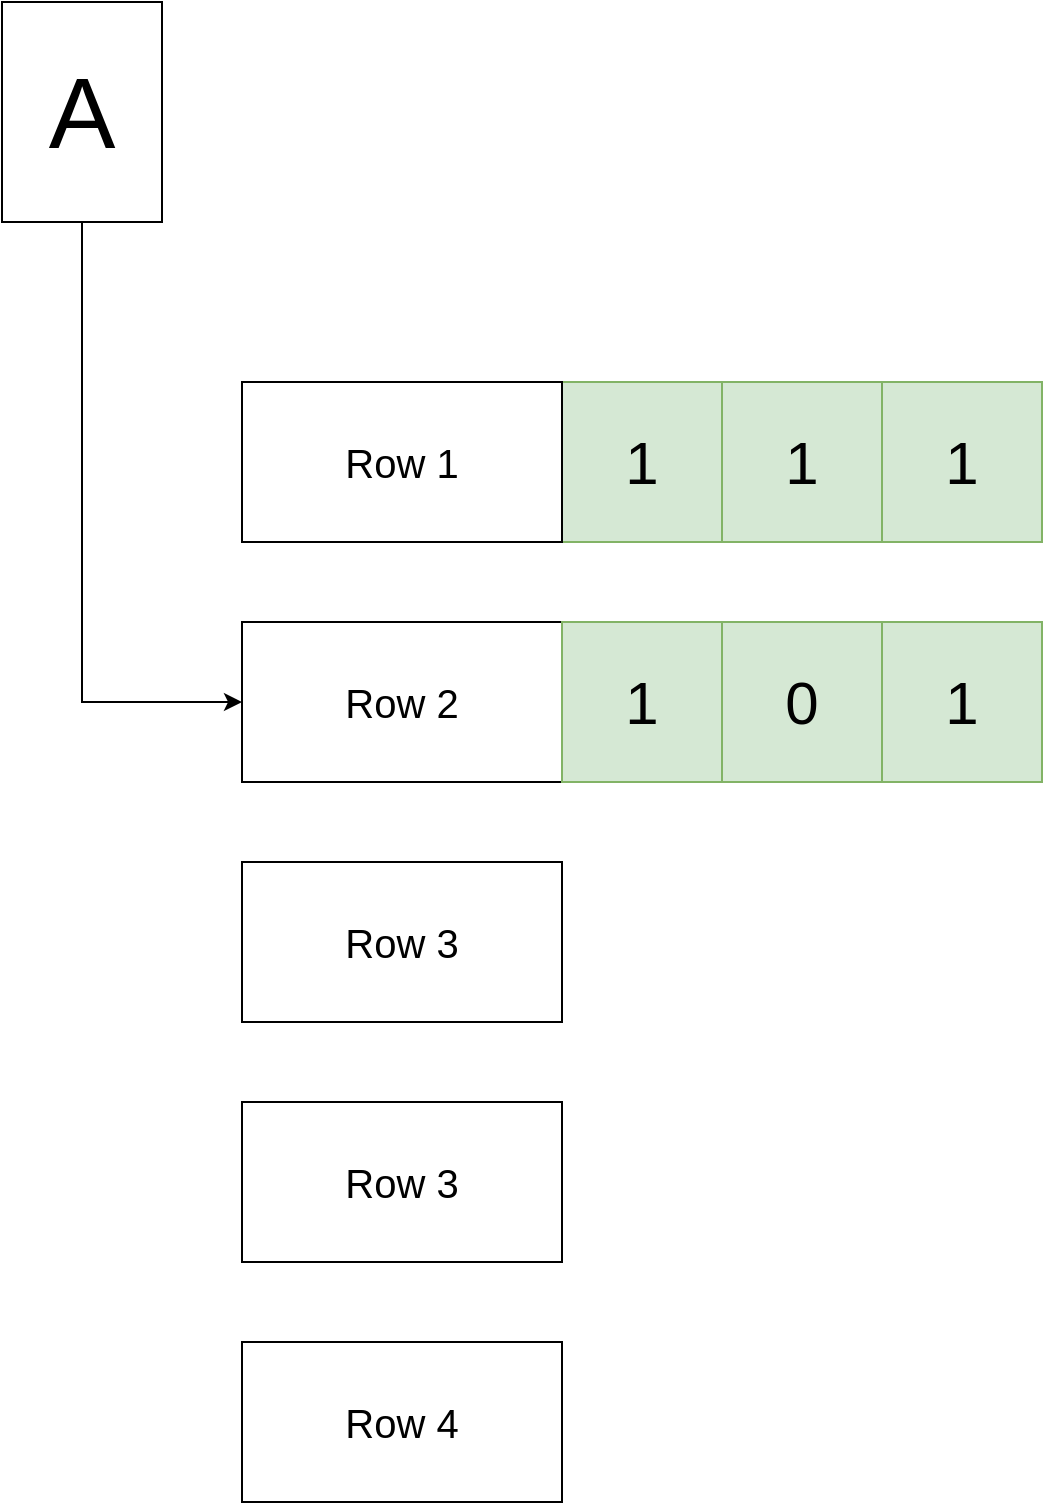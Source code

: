 <mxfile version="24.3.1" type="device">
  <diagram name="Page-1" id="bd83a815-5ea8-2e97-e5ec-87c9f400f2fa">
    <mxGraphModel dx="1410" dy="855" grid="1" gridSize="10" guides="1" tooltips="1" connect="1" arrows="1" fold="1" page="1" pageScale="1.5" pageWidth="1169" pageHeight="826" background="none" math="0" shadow="0">
      <root>
        <mxCell id="0" style=";html=1;" />
        <mxCell id="1" style=";html=1;" parent="0" />
        <mxCell id="XNPP5cFkC4JuVVGpK3gm-1" value="&lt;font style=&quot;font-size: 30px;&quot;&gt;1&lt;/font&gt;" style="rounded=0;whiteSpace=wrap;html=1;fillColor=#d5e8d4;strokeColor=#82b366;" vertex="1" parent="1">
          <mxGeometry x="640" y="360" width="80" height="80" as="geometry" />
        </mxCell>
        <mxCell id="XNPP5cFkC4JuVVGpK3gm-2" value="&lt;font style=&quot;font-size: 30px;&quot;&gt;1&lt;/font&gt;" style="rounded=0;whiteSpace=wrap;html=1;fillColor=#d5e8d4;strokeColor=#82b366;" vertex="1" parent="1">
          <mxGeometry x="720" y="360" width="80" height="80" as="geometry" />
        </mxCell>
        <mxCell id="XNPP5cFkC4JuVVGpK3gm-3" value="&lt;font style=&quot;font-size: 30px;&quot;&gt;1&lt;/font&gt;" style="rounded=0;whiteSpace=wrap;html=1;fillColor=#d5e8d4;strokeColor=#82b366;" vertex="1" parent="1">
          <mxGeometry x="800" y="360" width="80" height="80" as="geometry" />
        </mxCell>
        <mxCell id="XNPP5cFkC4JuVVGpK3gm-17" value="&lt;font style=&quot;font-size: 20px;&quot;&gt;Row 1&lt;/font&gt;" style="rounded=0;whiteSpace=wrap;html=1;" vertex="1" parent="1">
          <mxGeometry x="480" y="360" width="160" height="80" as="geometry" />
        </mxCell>
        <mxCell id="XNPP5cFkC4JuVVGpK3gm-18" value="&lt;font style=&quot;font-size: 20px;&quot;&gt;Row 2&lt;/font&gt;" style="rounded=0;whiteSpace=wrap;html=1;" vertex="1" parent="1">
          <mxGeometry x="480" y="480" width="160" height="80" as="geometry" />
        </mxCell>
        <mxCell id="XNPP5cFkC4JuVVGpK3gm-19" value="&lt;font style=&quot;font-size: 20px;&quot;&gt;Row 3&lt;/font&gt;" style="rounded=0;whiteSpace=wrap;html=1;" vertex="1" parent="1">
          <mxGeometry x="480" y="600" width="160" height="80" as="geometry" />
        </mxCell>
        <mxCell id="XNPP5cFkC4JuVVGpK3gm-20" value="&lt;font style=&quot;font-size: 20px;&quot;&gt;Row 3&lt;/font&gt;" style="rounded=0;whiteSpace=wrap;html=1;" vertex="1" parent="1">
          <mxGeometry x="480" y="720" width="160" height="80" as="geometry" />
        </mxCell>
        <mxCell id="XNPP5cFkC4JuVVGpK3gm-21" value="&lt;font style=&quot;font-size: 20px;&quot;&gt;Row 4&lt;/font&gt;" style="rounded=0;whiteSpace=wrap;html=1;" vertex="1" parent="1">
          <mxGeometry x="480" y="840" width="160" height="80" as="geometry" />
        </mxCell>
        <mxCell id="XNPP5cFkC4JuVVGpK3gm-44" style="edgeStyle=orthogonalEdgeStyle;rounded=0;orthogonalLoop=1;jettySize=auto;html=1;entryX=0;entryY=0.5;entryDx=0;entryDy=0;" edge="1" parent="1" source="XNPP5cFkC4JuVVGpK3gm-43" target="XNPP5cFkC4JuVVGpK3gm-18">
          <mxGeometry relative="1" as="geometry">
            <Array as="points">
              <mxPoint x="400" y="520" />
            </Array>
          </mxGeometry>
        </mxCell>
        <mxCell id="XNPP5cFkC4JuVVGpK3gm-43" value="&lt;font style=&quot;font-size: 50px;&quot;&gt;A&lt;/font&gt;" style="text;html=1;align=center;verticalAlign=middle;whiteSpace=wrap;rounded=0;strokeColor=default;" vertex="1" parent="1">
          <mxGeometry x="360" y="170" width="80" height="110" as="geometry" />
        </mxCell>
        <mxCell id="XNPP5cFkC4JuVVGpK3gm-46" value="&lt;font style=&quot;font-size: 30px;&quot;&gt;1&lt;/font&gt;" style="rounded=0;whiteSpace=wrap;html=1;fillColor=#d5e8d4;strokeColor=#82b366;" vertex="1" parent="1">
          <mxGeometry x="640" y="480" width="80" height="80" as="geometry" />
        </mxCell>
        <mxCell id="XNPP5cFkC4JuVVGpK3gm-47" value="&lt;span style=&quot;font-size: 30px;&quot;&gt;0&lt;/span&gt;" style="rounded=0;whiteSpace=wrap;html=1;fillColor=#d5e8d4;strokeColor=#82b366;" vertex="1" parent="1">
          <mxGeometry x="720" y="480" width="80" height="80" as="geometry" />
        </mxCell>
        <mxCell id="XNPP5cFkC4JuVVGpK3gm-48" value="&lt;font style=&quot;font-size: 30px;&quot;&gt;1&lt;/font&gt;" style="rounded=0;whiteSpace=wrap;html=1;fillColor=#d5e8d4;strokeColor=#82b366;" vertex="1" parent="1">
          <mxGeometry x="800" y="480" width="80" height="80" as="geometry" />
        </mxCell>
      </root>
    </mxGraphModel>
  </diagram>
</mxfile>
